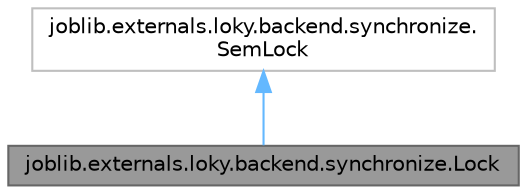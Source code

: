 digraph "joblib.externals.loky.backend.synchronize.Lock"
{
 // LATEX_PDF_SIZE
  bgcolor="transparent";
  edge [fontname=Helvetica,fontsize=10,labelfontname=Helvetica,labelfontsize=10];
  node [fontname=Helvetica,fontsize=10,shape=box,height=0.2,width=0.4];
  Node1 [id="Node000001",label="joblib.externals.loky.backend.synchronize.Lock",height=0.2,width=0.4,color="gray40", fillcolor="grey60", style="filled", fontcolor="black",tooltip=" "];
  Node2 -> Node1 [id="edge2_Node000001_Node000002",dir="back",color="steelblue1",style="solid",tooltip=" "];
  Node2 [id="Node000002",label="joblib.externals.loky.backend.synchronize.\lSemLock",height=0.2,width=0.4,color="grey75", fillcolor="white", style="filled",URL="$d7/dec/classjoblib_1_1externals_1_1loky_1_1backend_1_1synchronize_1_1SemLock.html",tooltip=" "];
}
